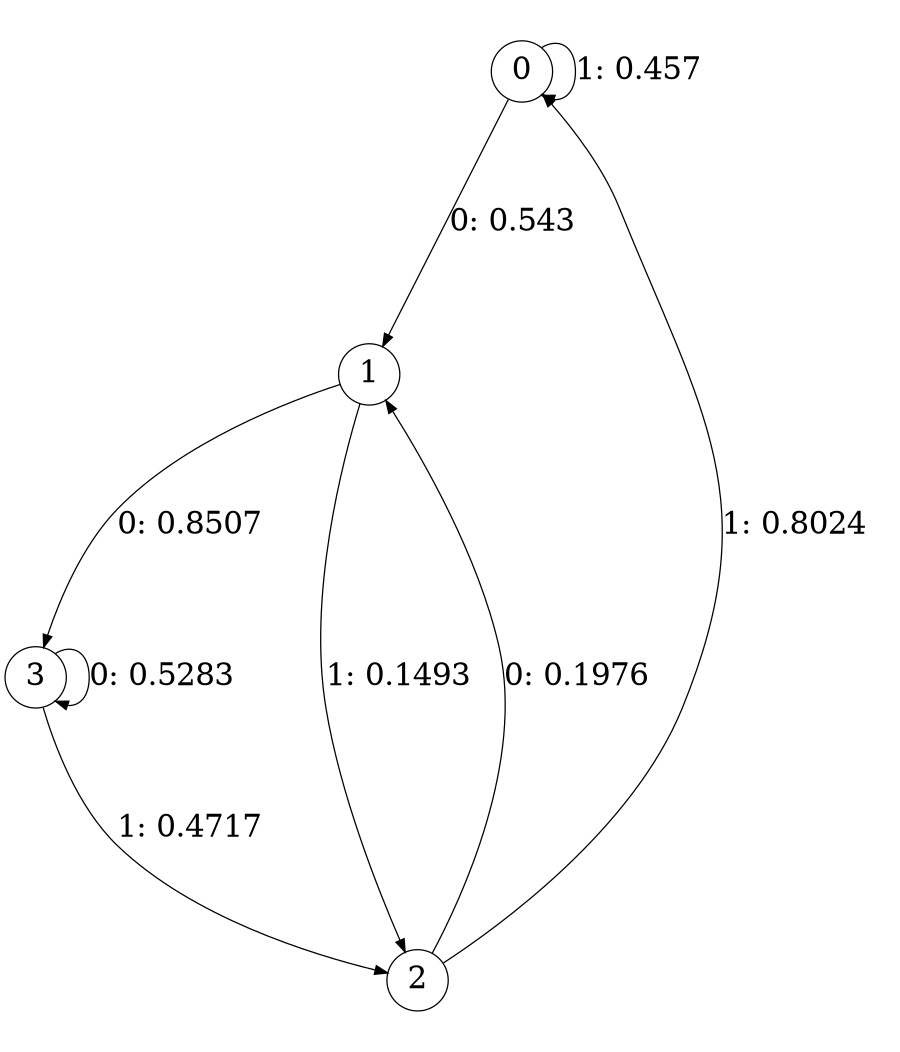digraph "ch10faceL2" {
size = "6,8.5";
ratio = "fill";
node [shape = circle];
node [fontsize = 24];
edge [fontsize = 24];
0 -> 1 [label = "0: 0.543    "];
0 -> 0 [label = "1: 0.457    "];
1 -> 3 [label = "0: 0.8507   "];
1 -> 2 [label = "1: 0.1493   "];
2 -> 1 [label = "0: 0.1976   "];
2 -> 0 [label = "1: 0.8024   "];
3 -> 3 [label = "0: 0.5283   "];
3 -> 2 [label = "1: 0.4717   "];
}